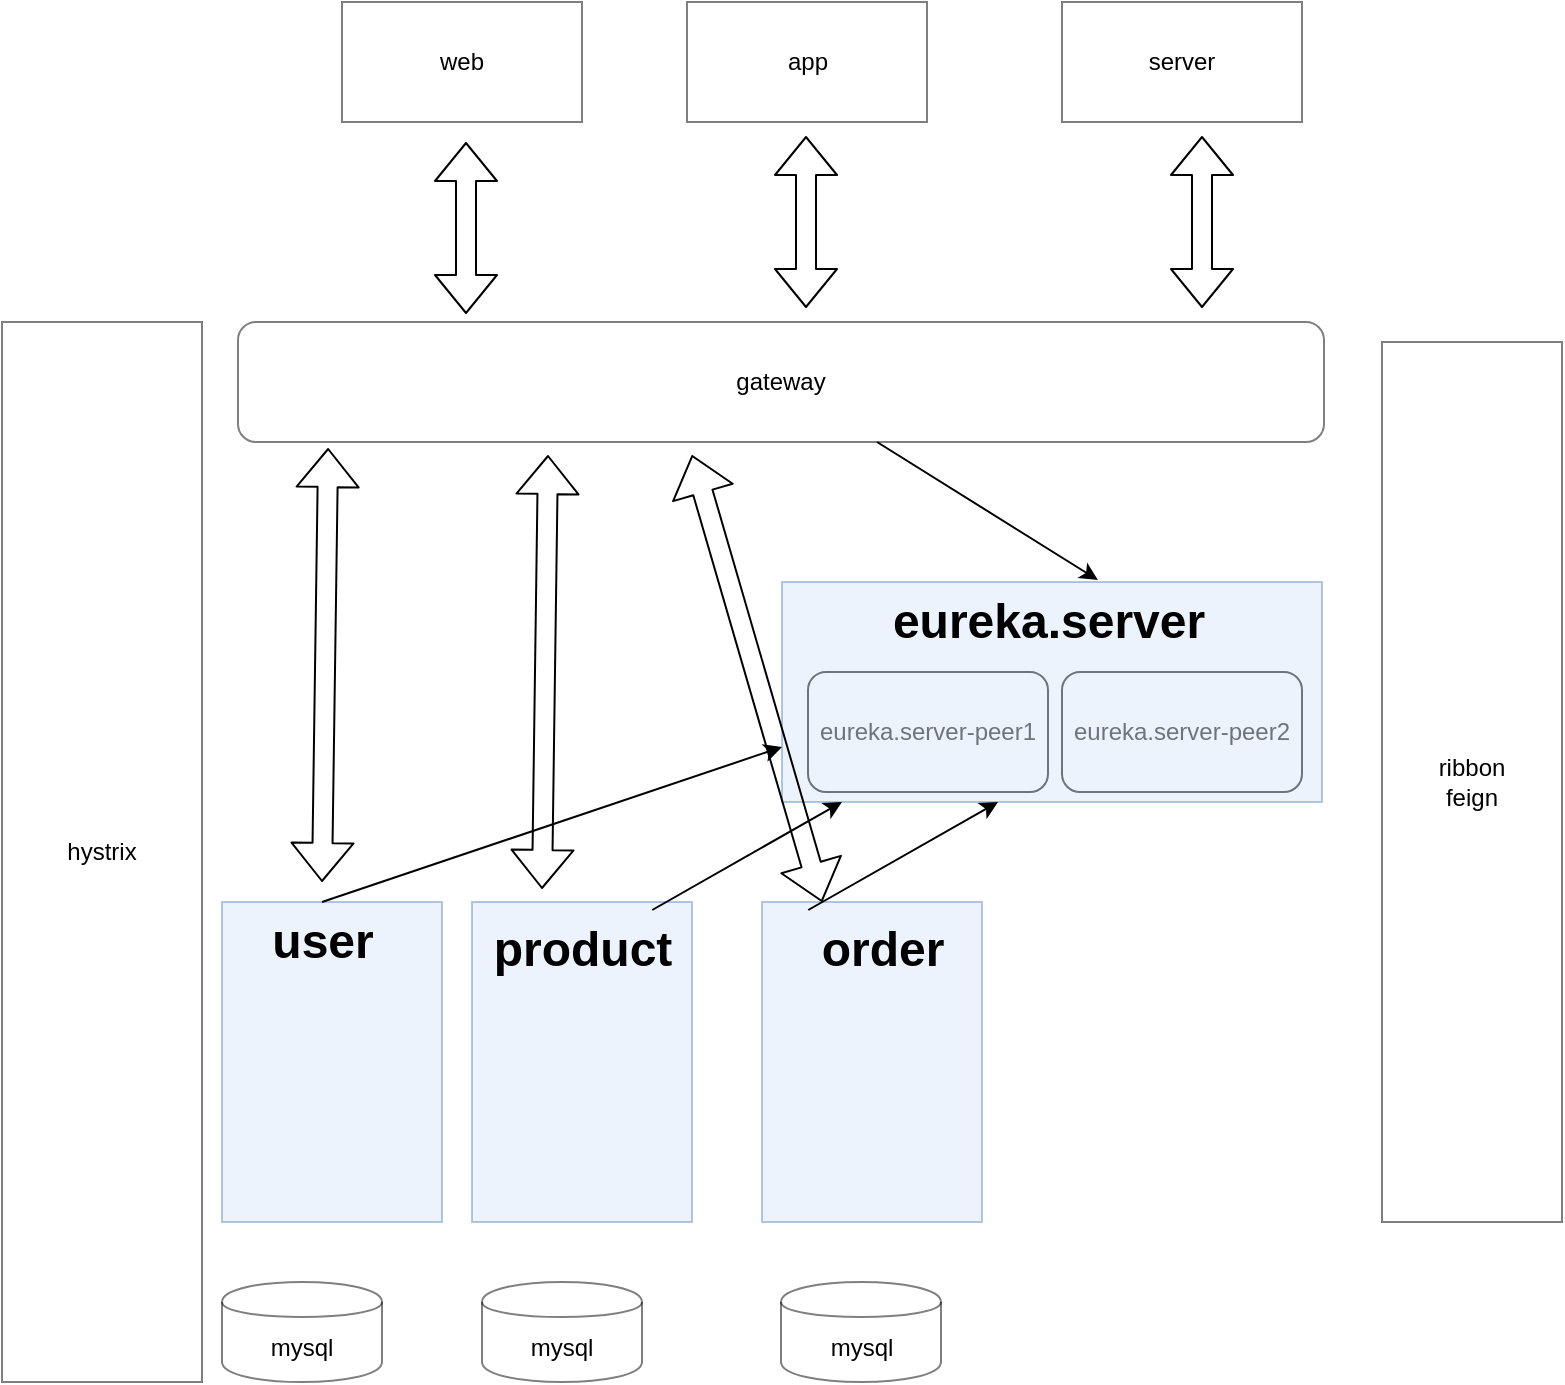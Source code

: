 <mxfile version="10.4.9" type="github"><diagram id="VAecZUvFwGJ_DhLZ3FUP" name="第 1 页"><mxGraphModel dx="840" dy="436" grid="1" gridSize="10" guides="1" tooltips="1" connect="1" arrows="1" fold="1" page="1" pageScale="1" pageWidth="827" pageHeight="1169" math="0" shadow="0"><root><mxCell id="0"/><mxCell id="1" parent="0"/><mxCell id="YsRkm6foCewVo568n1-p-1" value="&lt;div&gt;&lt;span&gt;eureka.server-peer1&lt;/span&gt;&lt;/div&gt;" style="rounded=1;whiteSpace=wrap;html=1;" parent="1" vertex="1"><mxGeometry x="413" y="445" width="120" height="60" as="geometry"/></mxCell><mxCell id="YsRkm6foCewVo568n1-p-2" value="&lt;div&gt;&lt;span&gt;eureka.server-peer2&lt;/span&gt;&lt;/div&gt;" style="rounded=1;whiteSpace=wrap;html=1;" parent="1" vertex="1"><mxGeometry x="540" y="445" width="120" height="60" as="geometry"/></mxCell><mxCell id="YsRkm6foCewVo568n1-p-5" value="" style="rounded=0;whiteSpace=wrap;html=1;opacity=50;fillColor=#dae8fc;strokeColor=#6c8ebf;" parent="1" vertex="1"><mxGeometry x="400" y="400" width="270" height="110" as="geometry"/></mxCell><mxCell id="YsRkm6foCewVo568n1-p-7" value="&lt;div&gt;&lt;span&gt;eureka.server&lt;/span&gt;&lt;/div&gt;" style="text;strokeColor=none;fillColor=none;html=1;fontSize=24;fontStyle=1;verticalAlign=middle;align=center;opacity=50;" parent="1" vertex="1"><mxGeometry x="412.5" y="405" width="240" height="30" as="geometry"/></mxCell><mxCell id="fEYGdSBY8zeOL1PvM23d-1" value="" style="rounded=0;whiteSpace=wrap;html=1;opacity=50;fillColor=#dae8fc;strokeColor=#6c8ebf;" vertex="1" parent="1"><mxGeometry x="120" y="560" width="110" height="160" as="geometry"/></mxCell><mxCell id="fEYGdSBY8zeOL1PvM23d-2" value="user" style="text;strokeColor=none;fillColor=none;html=1;fontSize=24;fontStyle=1;verticalAlign=middle;align=center;opacity=50;" vertex="1" parent="1"><mxGeometry x="120" y="560" width="100" height="40" as="geometry"/></mxCell><mxCell id="fEYGdSBY8zeOL1PvM23d-4" value="gateway" style="rounded=1;whiteSpace=wrap;html=1;opacity=50;" vertex="1" parent="1"><mxGeometry x="128" y="270" width="543" height="60" as="geometry"/></mxCell><mxCell id="fEYGdSBY8zeOL1PvM23d-5" value="web" style="rounded=0;whiteSpace=wrap;html=1;opacity=50;" vertex="1" parent="1"><mxGeometry x="180" y="110" width="120" height="60" as="geometry"/></mxCell><mxCell id="fEYGdSBY8zeOL1PvM23d-6" value="app" style="rounded=0;whiteSpace=wrap;html=1;opacity=50;" vertex="1" parent="1"><mxGeometry x="352.5" y="110" width="120" height="60" as="geometry"/></mxCell><mxCell id="fEYGdSBY8zeOL1PvM23d-7" value="server" style="rounded=0;whiteSpace=wrap;html=1;opacity=50;" vertex="1" parent="1"><mxGeometry x="540" y="110" width="120" height="60" as="geometry"/></mxCell><mxCell id="fEYGdSBY8zeOL1PvM23d-9" value="" style="rounded=0;whiteSpace=wrap;html=1;opacity=50;fillColor=#dae8fc;strokeColor=#6c8ebf;" vertex="1" parent="1"><mxGeometry x="245" y="560" width="110" height="160" as="geometry"/></mxCell><mxCell id="fEYGdSBY8zeOL1PvM23d-10" value="" style="rounded=0;whiteSpace=wrap;html=1;opacity=50;fillColor=#dae8fc;strokeColor=#6c8ebf;" vertex="1" parent="1"><mxGeometry x="390" y="560" width="110" height="160" as="geometry"/></mxCell><mxCell id="fEYGdSBY8zeOL1PvM23d-11" value="" style="endArrow=classic;html=1;entryX=0.585;entryY=-0.009;entryDx=0;entryDy=0;entryPerimeter=0;" edge="1" parent="1" source="fEYGdSBY8zeOL1PvM23d-4" target="YsRkm6foCewVo568n1-p-5"><mxGeometry width="50" height="50" relative="1" as="geometry"><mxPoint x="500" y="390" as="sourcePoint"/><mxPoint x="560" y="380" as="targetPoint"/></mxGeometry></mxCell><mxCell id="fEYGdSBY8zeOL1PvM23d-12" value="product" style="text;strokeColor=none;fillColor=none;html=1;fontSize=24;fontStyle=1;verticalAlign=middle;align=center;opacity=50;" vertex="1" parent="1"><mxGeometry x="250" y="564" width="100" height="40" as="geometry"/></mxCell><mxCell id="fEYGdSBY8zeOL1PvM23d-13" value="order" style="text;strokeColor=none;fillColor=none;html=1;fontSize=24;fontStyle=1;verticalAlign=middle;align=center;opacity=50;" vertex="1" parent="1"><mxGeometry x="400" y="564" width="100" height="40" as="geometry"/></mxCell><mxCell id="fEYGdSBY8zeOL1PvM23d-14" value="" style="endArrow=classic;html=1;entryX=0.111;entryY=1;entryDx=0;entryDy=0;entryPerimeter=0;" edge="1" parent="1" source="fEYGdSBY8zeOL1PvM23d-12" target="YsRkm6foCewVo568n1-p-5"><mxGeometry width="50" height="50" relative="1" as="geometry"><mxPoint x="300" y="543.289" as="sourcePoint"/><mxPoint x="300" y="493.289" as="targetPoint"/></mxGeometry></mxCell><mxCell id="fEYGdSBY8zeOL1PvM23d-15" value="" style="endArrow=classic;html=1;entryX=0.111;entryY=1;entryDx=0;entryDy=0;entryPerimeter=0;" edge="1" parent="1"><mxGeometry width="50" height="50" relative="1" as="geometry"><mxPoint x="413.135" y="564" as="sourcePoint"/><mxPoint x="508" y="510" as="targetPoint"/></mxGeometry></mxCell><mxCell id="fEYGdSBY8zeOL1PvM23d-18" value="" style="endArrow=classic;html=1;exitX=0.5;exitY=0;exitDx=0;exitDy=0;entryX=0;entryY=0.75;entryDx=0;entryDy=0;" edge="1" parent="1" source="fEYGdSBY8zeOL1PvM23d-2" target="YsRkm6foCewVo568n1-p-5"><mxGeometry width="50" height="50" relative="1" as="geometry"><mxPoint x="170.135" y="537" as="sourcePoint"/><mxPoint x="390" y="480" as="targetPoint"/></mxGeometry></mxCell><mxCell id="fEYGdSBY8zeOL1PvM23d-20" value="" style="shape=flexArrow;endArrow=classic;startArrow=classic;html=1;exitX=0.199;exitY=-0.067;exitDx=0;exitDy=0;exitPerimeter=0;" edge="1" parent="1"><mxGeometry width="50" height="50" relative="1" as="geometry"><mxPoint x="242" y="266" as="sourcePoint"/><mxPoint x="242" y="180" as="targetPoint"/></mxGeometry></mxCell><mxCell id="fEYGdSBY8zeOL1PvM23d-22" value="" style="shape=flexArrow;endArrow=classic;startArrow=classic;html=1;exitX=0.199;exitY=-0.067;exitDx=0;exitDy=0;exitPerimeter=0;" edge="1" parent="1"><mxGeometry width="50" height="50" relative="1" as="geometry"><mxPoint x="412" y="263" as="sourcePoint"/><mxPoint x="412" y="177" as="targetPoint"/></mxGeometry></mxCell><mxCell id="fEYGdSBY8zeOL1PvM23d-23" value="" style="shape=flexArrow;endArrow=classic;startArrow=classic;html=1;exitX=0.199;exitY=-0.067;exitDx=0;exitDy=0;exitPerimeter=0;" edge="1" parent="1"><mxGeometry width="50" height="50" relative="1" as="geometry"><mxPoint x="610" y="263" as="sourcePoint"/><mxPoint x="610" y="177" as="targetPoint"/></mxGeometry></mxCell><mxCell id="fEYGdSBY8zeOL1PvM23d-24" value="" style="shape=flexArrow;endArrow=classic;startArrow=classic;html=1;entryX=0.083;entryY=1.05;entryDx=0;entryDy=0;entryPerimeter=0;" edge="1" parent="1" target="fEYGdSBY8zeOL1PvM23d-4"><mxGeometry width="50" height="50" relative="1" as="geometry"><mxPoint x="170" y="550" as="sourcePoint"/><mxPoint x="220" y="390" as="targetPoint"/></mxGeometry></mxCell><mxCell id="fEYGdSBY8zeOL1PvM23d-25" value="" style="shape=flexArrow;endArrow=classic;startArrow=classic;html=1;entryX=0.083;entryY=1.05;entryDx=0;entryDy=0;entryPerimeter=0;" edge="1" parent="1"><mxGeometry width="50" height="50" relative="1" as="geometry"><mxPoint x="280" y="553.5" as="sourcePoint"/><mxPoint x="283" y="336.5" as="targetPoint"/></mxGeometry></mxCell><mxCell id="fEYGdSBY8zeOL1PvM23d-26" value="" style="shape=flexArrow;endArrow=classic;startArrow=classic;html=1;entryX=0.083;entryY=1.05;entryDx=0;entryDy=0;entryPerimeter=0;" edge="1" parent="1"><mxGeometry width="50" height="50" relative="1" as="geometry"><mxPoint x="420" y="560" as="sourcePoint"/><mxPoint x="355" y="336.5" as="targetPoint"/></mxGeometry></mxCell><mxCell id="fEYGdSBY8zeOL1PvM23d-27" value="ribbon&lt;br&gt;feign&lt;br&gt;" style="rounded=0;whiteSpace=wrap;html=1;opacity=50;" vertex="1" parent="1"><mxGeometry x="700" y="280" width="90" height="440" as="geometry"/></mxCell><mxCell id="fEYGdSBY8zeOL1PvM23d-28" value="mysql" style="shape=cylinder;whiteSpace=wrap;html=1;boundedLbl=1;backgroundOutline=1;opacity=50;" vertex="1" parent="1"><mxGeometry x="120" y="750" width="80" height="50" as="geometry"/></mxCell><mxCell id="fEYGdSBY8zeOL1PvM23d-29" value="mysql" style="shape=cylinder;whiteSpace=wrap;html=1;boundedLbl=1;backgroundOutline=1;opacity=50;" vertex="1" parent="1"><mxGeometry x="250" y="750" width="80" height="50" as="geometry"/></mxCell><mxCell id="fEYGdSBY8zeOL1PvM23d-30" value="mysql" style="shape=cylinder;whiteSpace=wrap;html=1;boundedLbl=1;backgroundOutline=1;opacity=50;" vertex="1" parent="1"><mxGeometry x="399.5" y="750" width="80" height="50" as="geometry"/></mxCell><mxCell id="fEYGdSBY8zeOL1PvM23d-31" value="hystrix" style="rounded=0;whiteSpace=wrap;html=1;opacity=50;" vertex="1" parent="1"><mxGeometry x="10" y="270" width="100" height="530" as="geometry"/></mxCell></root></mxGraphModel></diagram></mxfile>